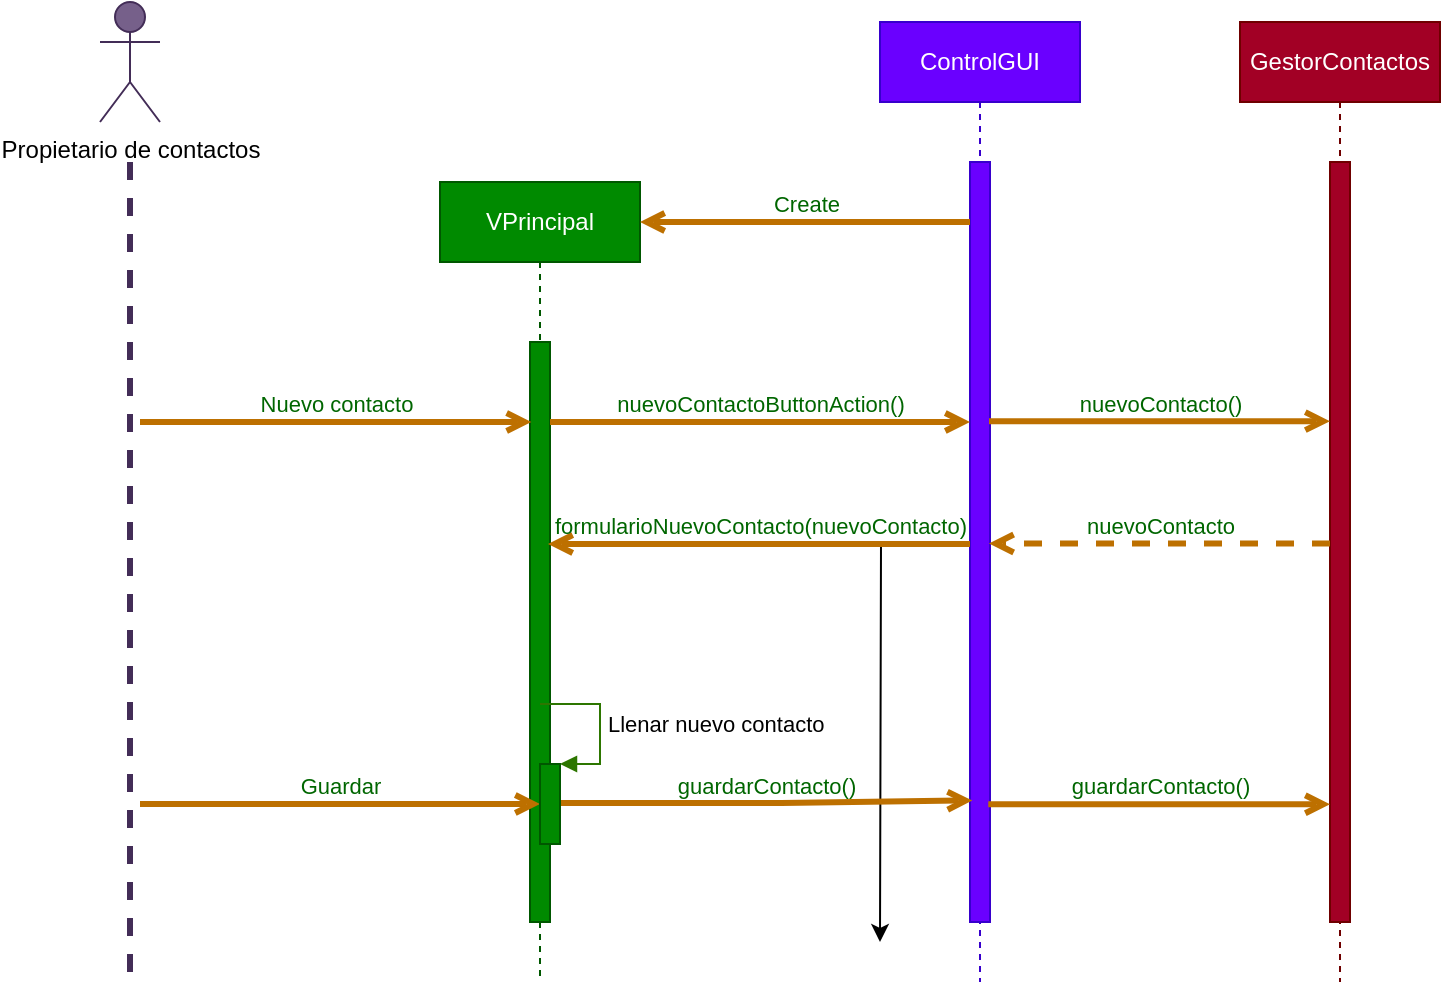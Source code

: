 <mxfile>
    <diagram id="LKaKQfK8-kJvVLxzSaqW" name="Página-1">
        <mxGraphModel dx="1126" dy="646" grid="1" gridSize="10" guides="1" tooltips="1" connect="1" arrows="1" fold="1" page="1" pageScale="1" pageWidth="1600" pageHeight="1200" background="#ffffff" math="0" shadow="0">
            <root>
                <mxCell id="0"/>
                <mxCell id="1" parent="0"/>
                <mxCell id="300" value="Propietario de contactos" style="shape=umlActor;verticalLabelPosition=bottom;verticalAlign=top;html=1;fillColor=#76608a;strokeColor=#432D57;fontColor=#000000;" parent="1" vertex="1">
                    <mxGeometry x="210" y="90" width="30" height="60" as="geometry"/>
                </mxCell>
                <mxCell id="301" value="" style="endArrow=none;startArrow=none;endFill=0;startFill=0;endSize=8;html=1;verticalAlign=bottom;labelBackgroundColor=none;strokeWidth=3;fillColor=#76608a;strokeColor=#432D57;dashed=1;" parent="1" edge="1">
                    <mxGeometry width="160" relative="1" as="geometry">
                        <mxPoint x="225" y="170" as="sourcePoint"/>
                        <mxPoint x="225" y="580" as="targetPoint"/>
                    </mxGeometry>
                </mxCell>
                <mxCell id="302" value="VPrincipal" style="shape=umlLifeline;perimeter=lifelinePerimeter;whiteSpace=wrap;html=1;container=1;collapsible=0;recursiveResize=0;outlineConnect=0;fillColor=#008a00;strokeColor=#005700;fontColor=#ffffff;" parent="1" vertex="1">
                    <mxGeometry x="380" y="180" width="100" height="400" as="geometry"/>
                </mxCell>
                <mxCell id="303" value="" style="html=1;points=[];perimeter=orthogonalPerimeter;fillColor=#008a00;strokeColor=#005700;fontColor=#ffffff;" parent="302" vertex="1">
                    <mxGeometry x="45" y="80" width="10" height="290" as="geometry"/>
                </mxCell>
                <mxCell id="304" value="ControlGUI" style="shape=umlLifeline;perimeter=lifelinePerimeter;whiteSpace=wrap;html=1;container=1;collapsible=0;recursiveResize=0;outlineConnect=0;strokeColor=#3700CC;fillColor=#6a00ff;fontColor=#ffffff;" parent="1" vertex="1">
                    <mxGeometry x="600" y="100" width="100" height="480" as="geometry"/>
                </mxCell>
                <mxCell id="305" value="" style="edgeStyle=orthogonalEdgeStyle;rounded=0;orthogonalLoop=1;jettySize=auto;html=1;fontColor=#000000;" parent="304" source="306" edge="1">
                    <mxGeometry relative="1" as="geometry">
                        <mxPoint y="460" as="targetPoint"/>
                    </mxGeometry>
                </mxCell>
                <mxCell id="306" value="" style="html=1;points=[];perimeter=orthogonalPerimeter;fillColor=#6a00ff;strokeColor=#3700CC;fontColor=#ffffff;" parent="304" vertex="1">
                    <mxGeometry x="45" y="70" width="10" height="380" as="geometry"/>
                </mxCell>
                <mxCell id="307" value="GestorContactos" style="shape=umlLifeline;perimeter=lifelinePerimeter;whiteSpace=wrap;html=1;container=1;collapsible=0;recursiveResize=0;outlineConnect=0;fillColor=#a20025;strokeColor=#6F0000;fontColor=#ffffff;" parent="1" vertex="1">
                    <mxGeometry x="780" y="100" width="100" height="480" as="geometry"/>
                </mxCell>
                <mxCell id="308" value="" style="html=1;points=[];perimeter=orthogonalPerimeter;fillColor=#a20025;strokeColor=#6F0000;fontColor=#ffffff;" parent="307" vertex="1">
                    <mxGeometry x="45" y="70" width="10" height="380" as="geometry"/>
                </mxCell>
                <mxCell id="309" value="Nuevo contacto" style="html=1;verticalAlign=bottom;labelBackgroundColor=none;endArrow=open;endFill=0;fontColor=#006600;strokeWidth=3;fillColor=#f0a30a;strokeColor=#BD7000;entryX=0.067;entryY=0.138;entryDx=0;entryDy=0;entryPerimeter=0;" parent="1" target="303" edge="1">
                    <mxGeometry width="160" relative="1" as="geometry">
                        <mxPoint x="230" y="300" as="sourcePoint"/>
                        <mxPoint x="400" y="300" as="targetPoint"/>
                    </mxGeometry>
                </mxCell>
                <mxCell id="310" value="guardarContacto()" style="html=1;verticalAlign=bottom;labelBackgroundColor=none;endArrow=open;endFill=0;fontColor=#006600;strokeWidth=3;fillColor=#f0a30a;strokeColor=#BD7000;entryX=0.114;entryY=0.84;entryDx=0;entryDy=0;entryPerimeter=0;" parent="1" target="306" edge="1">
                    <mxGeometry width="160" relative="1" as="geometry">
                        <mxPoint x="440" y="490.5" as="sourcePoint"/>
                        <mxPoint x="740" y="490.5" as="targetPoint"/>
                        <Array as="points">
                            <mxPoint x="550" y="490.5"/>
                        </Array>
                    </mxGeometry>
                </mxCell>
                <mxCell id="311" value="Create" style="html=1;verticalAlign=bottom;labelBackgroundColor=none;endArrow=open;endFill=0;fontColor=#006600;strokeWidth=3;fillColor=#f0a30a;strokeColor=#BD7000;" parent="1" source="306" edge="1">
                    <mxGeometry width="160" relative="1" as="geometry">
                        <mxPoint x="820" y="200" as="sourcePoint"/>
                        <mxPoint x="480" y="200" as="targetPoint"/>
                    </mxGeometry>
                </mxCell>
                <mxCell id="312" value="formularioNuevoContacto(nuevoContacto)" style="html=1;verticalAlign=bottom;labelBackgroundColor=none;endArrow=open;endFill=0;fontColor=#006600;strokeWidth=3;fillColor=#f0a30a;strokeColor=#BD7000;" parent="1" source="306" edge="1">
                    <mxGeometry width="160" relative="1" as="geometry">
                        <mxPoint x="770" y="361" as="sourcePoint"/>
                        <mxPoint x="434" y="361" as="targetPoint"/>
                        <Array as="points">
                            <mxPoint x="570" y="361"/>
                        </Array>
                    </mxGeometry>
                </mxCell>
                <mxCell id="313" value="nuevoContacto()" style="html=1;verticalAlign=bottom;labelBackgroundColor=none;endArrow=open;endFill=0;fontColor=#006600;strokeWidth=3;fillColor=#f0a30a;strokeColor=#BD7000;exitX=0.95;exitY=0.341;exitDx=0;exitDy=0;exitPerimeter=0;" parent="1" source="306" target="308" edge="1">
                    <mxGeometry width="160" relative="1" as="geometry">
                        <mxPoint x="850" y="300.0" as="sourcePoint"/>
                        <mxPoint x="1170" y="300" as="targetPoint"/>
                    </mxGeometry>
                </mxCell>
                <mxCell id="314" value="Guardar" style="html=1;verticalAlign=bottom;labelBackgroundColor=none;endArrow=open;endFill=0;fontColor=#006600;strokeWidth=3;fillColor=#f0a30a;strokeColor=#BD7000;" parent="1" target="318" edge="1">
                    <mxGeometry width="160" relative="1" as="geometry">
                        <mxPoint x="230" y="491" as="sourcePoint"/>
                        <mxPoint x="430" y="491" as="targetPoint"/>
                    </mxGeometry>
                </mxCell>
                <mxCell id="315" value="nuevoContactoButtonAction()" style="html=1;verticalAlign=bottom;labelBackgroundColor=none;endArrow=open;endFill=0;fontColor=#006600;strokeWidth=3;fillColor=#f0a30a;strokeColor=#BD7000;" parent="1" source="303" target="306" edge="1">
                    <mxGeometry width="160" relative="1" as="geometry">
                        <mxPoint x="450" y="300.0" as="sourcePoint"/>
                        <mxPoint x="750" y="300.0" as="targetPoint"/>
                        <Array as="points">
                            <mxPoint x="560" y="300"/>
                        </Array>
                    </mxGeometry>
                </mxCell>
                <mxCell id="316" value="guardarContacto()" style="html=1;verticalAlign=bottom;labelBackgroundColor=none;endArrow=open;endFill=0;fontColor=#006600;strokeWidth=3;fillColor=#f0a30a;strokeColor=#BD7000;exitX=0.914;exitY=0.845;exitDx=0;exitDy=0;exitPerimeter=0;" parent="1" source="306" target="308" edge="1">
                    <mxGeometry width="160" relative="1" as="geometry">
                        <mxPoint x="860" y="491" as="sourcePoint"/>
                        <mxPoint x="1160" y="491" as="targetPoint"/>
                    </mxGeometry>
                </mxCell>
                <mxCell id="317" value="nuevoContacto" style="html=1;verticalAlign=bottom;labelBackgroundColor=none;endArrow=open;endFill=0;fontColor=#006600;strokeWidth=3;fillColor=#f0a30a;strokeColor=#BD7000;dashed=1;entryX=0.948;entryY=0.502;entryDx=0;entryDy=0;entryPerimeter=0;" parent="1" source="308" target="306" edge="1">
                    <mxGeometry width="160" relative="1" as="geometry">
                        <mxPoint x="860" y="361" as="sourcePoint"/>
                        <mxPoint x="860" y="361" as="targetPoint"/>
                    </mxGeometry>
                </mxCell>
                <mxCell id="318" value="" style="html=1;points=[];perimeter=orthogonalPerimeter;fillColor=#008a00;strokeColor=#005700;shadow=0;fontColor=#ffffff;labelBackgroundColor=#ffffff;" parent="1" vertex="1">
                    <mxGeometry x="430" y="471" width="10" height="40" as="geometry"/>
                </mxCell>
                <mxCell id="319" value="Llenar nuevo contacto" style="edgeStyle=orthogonalEdgeStyle;html=1;align=left;spacingLeft=2;endArrow=block;rounded=0;entryX=1;entryY=0;fillColor=#60a917;strokeColor=#2D7600;shadow=0;fontColor=#000000;labelBackgroundColor=#ffffff;" parent="1" target="318" edge="1">
                    <mxGeometry relative="1" as="geometry">
                        <mxPoint x="430" y="441" as="sourcePoint"/>
                        <Array as="points">
                            <mxPoint x="460" y="441"/>
                            <mxPoint x="460" y="471"/>
                        </Array>
                    </mxGeometry>
                </mxCell>
            </root>
        </mxGraphModel>
    </diagram>
</mxfile>